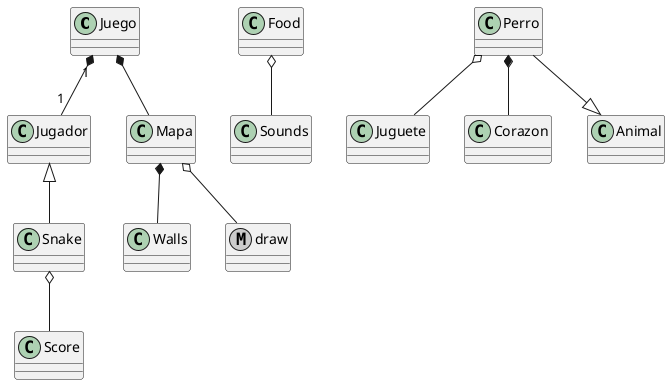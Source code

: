 @startuml SnakeGame
class Juego
class Jugador 
class Snake
class Mapa
class Food
Class Score
class Walls
class Sounds


Metaclass draw

Juego "1" *-- "1" Jugador
Jugador <|--Snake




Juego *-- Mapa
Mapa *-- Walls
Mapa o-- draw

Snake o-- Score

Food o-- Sounds


class Perro
class Juguete
class Corazon
class Animal

Perro --|> Animal
Perro o-- Juguete
Perro *-- Corazon


@enduml